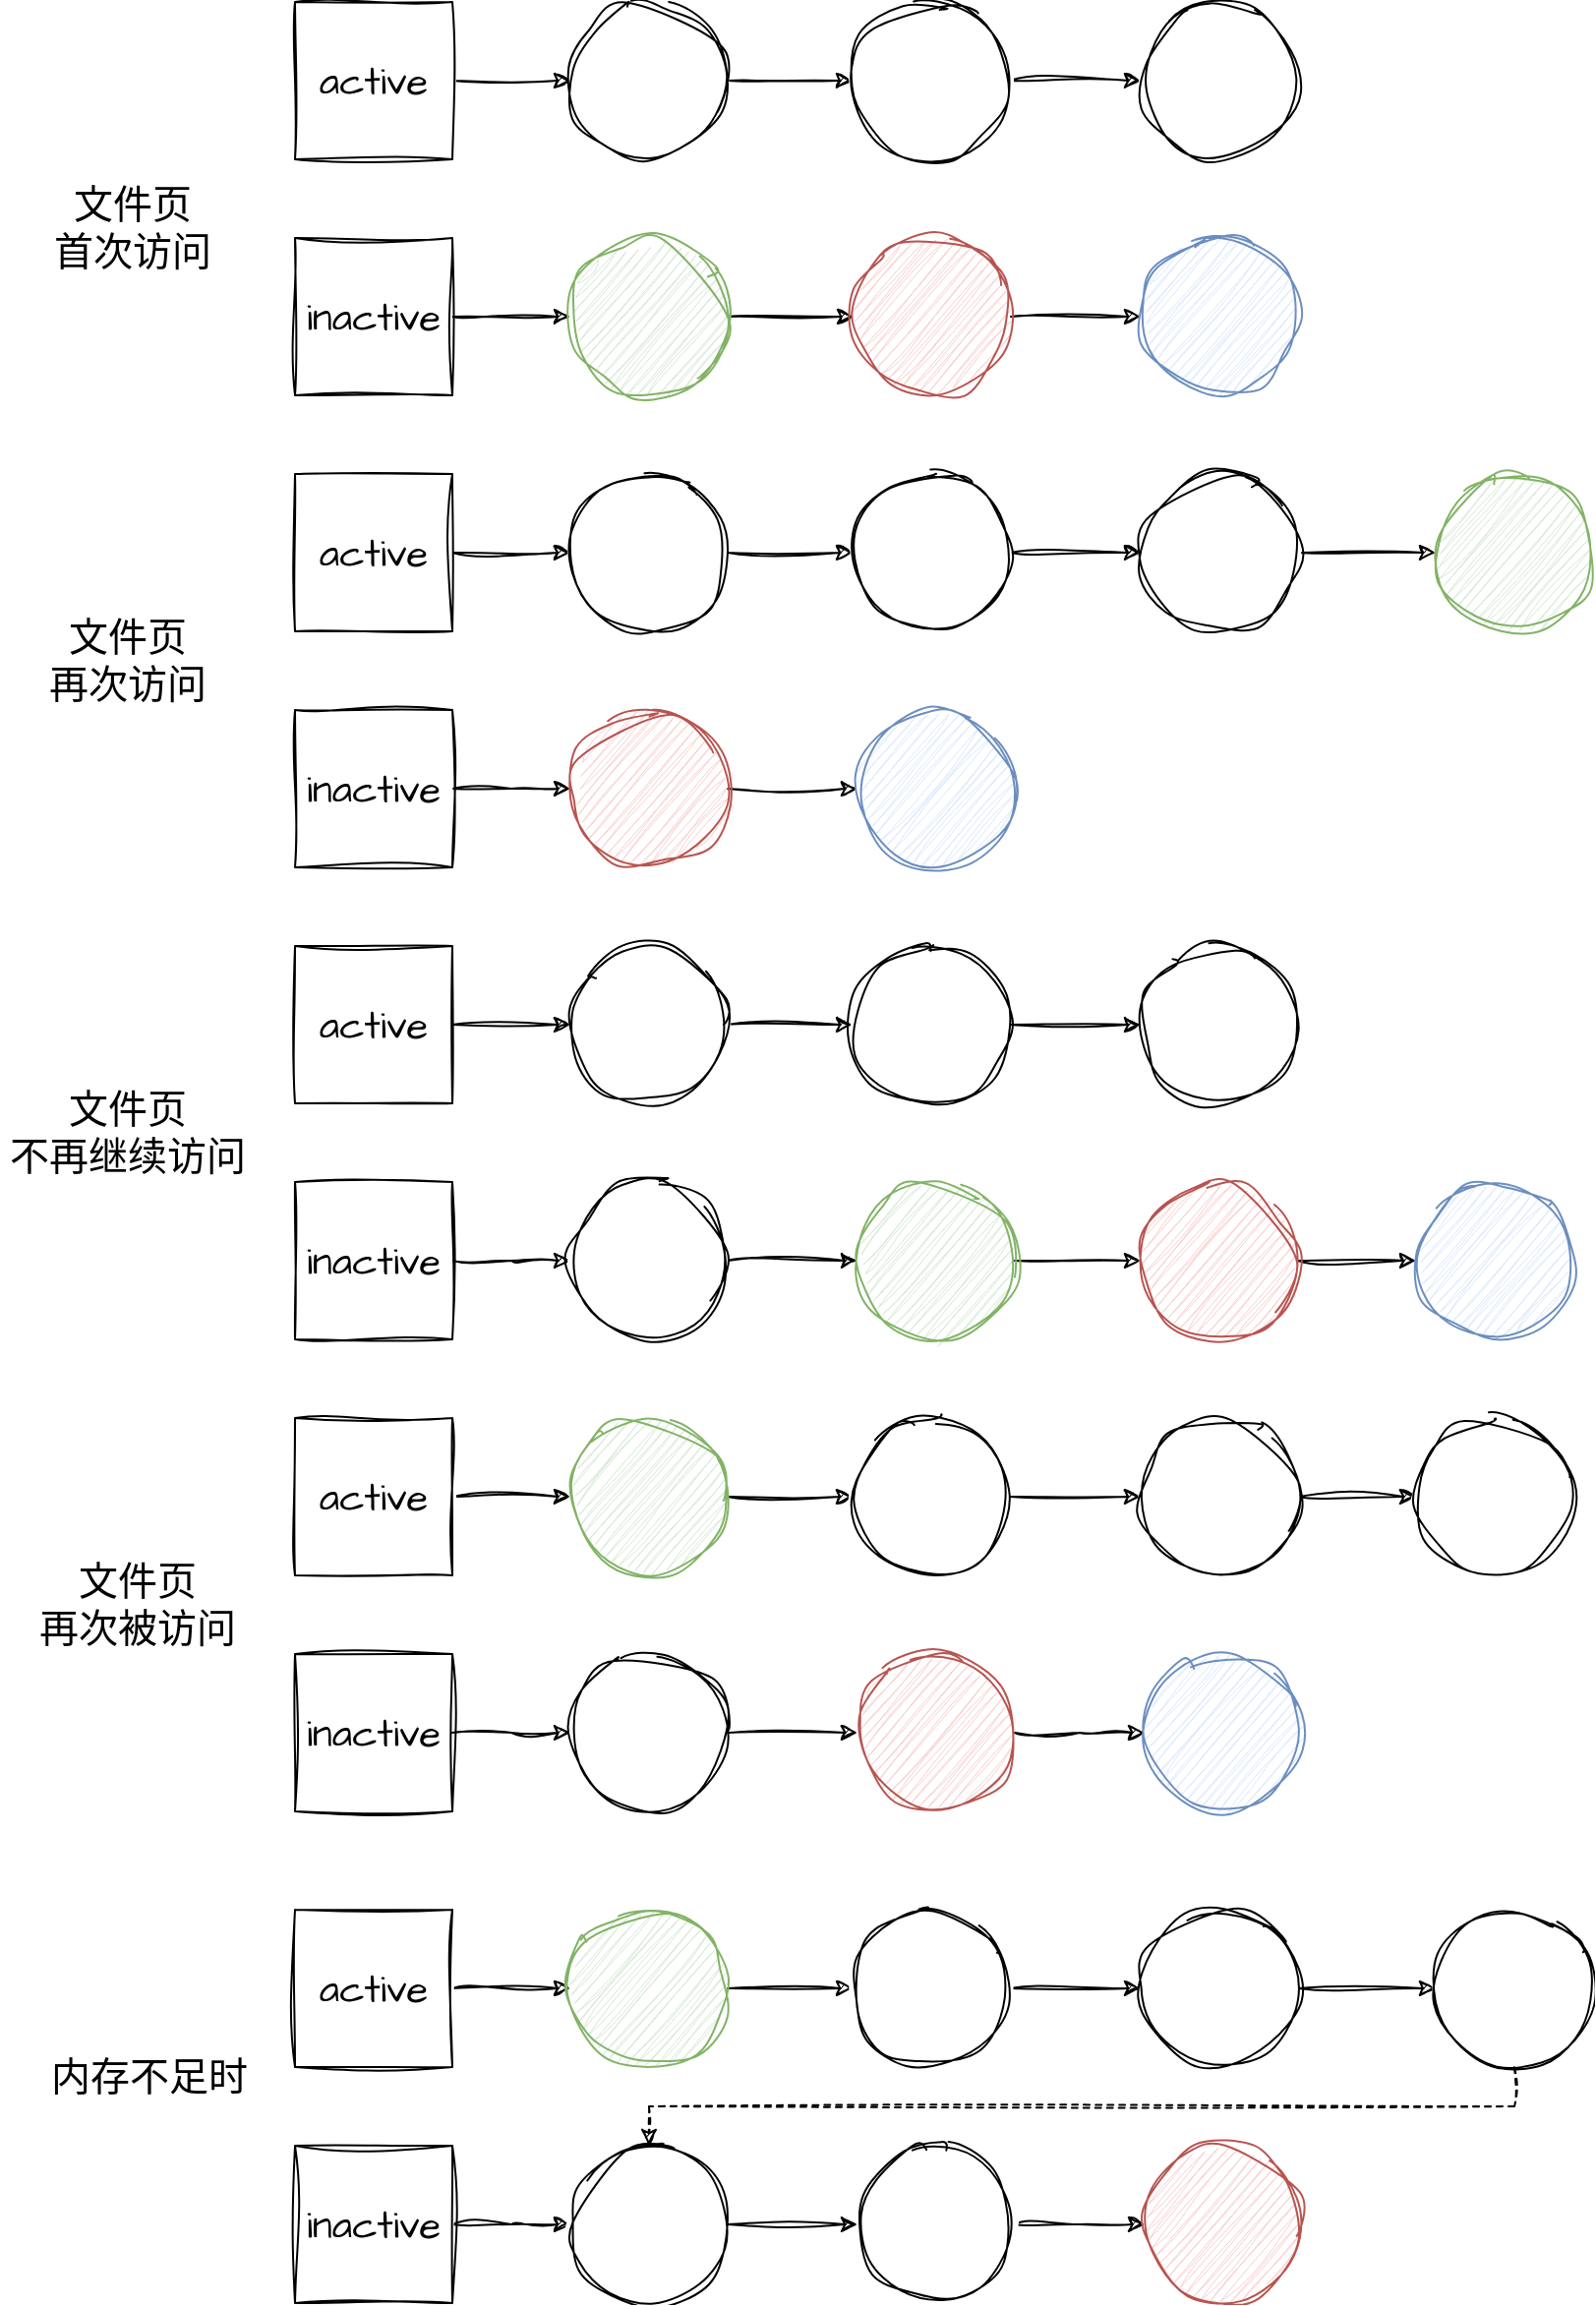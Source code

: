<mxfile version="22.0.8" type="github">
  <diagram name="第 1 页" id="8RVgT3TZ45q6rBO7Mq2J">
    <mxGraphModel dx="2546" dy="1118" grid="1" gridSize="10" guides="1" tooltips="1" connect="1" arrows="1" fold="1" page="1" pageScale="1" pageWidth="827" pageHeight="1169" math="0" shadow="0">
      <root>
        <mxCell id="0" />
        <mxCell id="1" parent="0" />
        <mxCell id="1ndlFhYxB9SQ_Pftb3Nc-10" style="edgeStyle=orthogonalEdgeStyle;rounded=0;sketch=1;hachureGap=4;jiggle=2;curveFitting=1;orthogonalLoop=1;jettySize=auto;html=1;exitX=1;exitY=0.5;exitDx=0;exitDy=0;entryX=0;entryY=0.5;entryDx=0;entryDy=0;fontFamily=Architects Daughter;fontSource=https%3A%2F%2Ffonts.googleapis.com%2Fcss%3Ffamily%3DArchitects%2BDaughter;fontSize=16;" edge="1" parent="1" source="1ndlFhYxB9SQ_Pftb3Nc-2" target="1ndlFhYxB9SQ_Pftb3Nc-4">
          <mxGeometry relative="1" as="geometry" />
        </mxCell>
        <mxCell id="1ndlFhYxB9SQ_Pftb3Nc-2" value="active" style="whiteSpace=wrap;html=1;aspect=fixed;sketch=1;hachureGap=4;jiggle=2;curveFitting=1;fontFamily=Architects Daughter;fontSource=https%3A%2F%2Ffonts.googleapis.com%2Fcss%3Ffamily%3DArchitects%2BDaughter;fontSize=20;" vertex="1" parent="1">
          <mxGeometry x="90" y="440" width="80" height="80" as="geometry" />
        </mxCell>
        <mxCell id="1ndlFhYxB9SQ_Pftb3Nc-13" style="edgeStyle=orthogonalEdgeStyle;rounded=0;sketch=1;hachureGap=4;jiggle=2;curveFitting=1;orthogonalLoop=1;jettySize=auto;html=1;exitX=1;exitY=0.5;exitDx=0;exitDy=0;entryX=0;entryY=0.5;entryDx=0;entryDy=0;fontFamily=Architects Daughter;fontSource=https%3A%2F%2Ffonts.googleapis.com%2Fcss%3Ffamily%3DArchitects%2BDaughter;fontSize=16;" edge="1" parent="1" source="1ndlFhYxB9SQ_Pftb3Nc-3" target="1ndlFhYxB9SQ_Pftb3Nc-7">
          <mxGeometry relative="1" as="geometry" />
        </mxCell>
        <mxCell id="1ndlFhYxB9SQ_Pftb3Nc-3" value="inactive" style="whiteSpace=wrap;html=1;aspect=fixed;sketch=1;hachureGap=4;jiggle=2;curveFitting=1;fontFamily=Architects Daughter;fontSource=https%3A%2F%2Ffonts.googleapis.com%2Fcss%3Ffamily%3DArchitects%2BDaughter;fontSize=20;" vertex="1" parent="1">
          <mxGeometry x="90" y="560" width="80" height="80" as="geometry" />
        </mxCell>
        <mxCell id="1ndlFhYxB9SQ_Pftb3Nc-11" style="edgeStyle=orthogonalEdgeStyle;rounded=0;sketch=1;hachureGap=4;jiggle=2;curveFitting=1;orthogonalLoop=1;jettySize=auto;html=1;exitX=1;exitY=0.5;exitDx=0;exitDy=0;entryX=0;entryY=0.5;entryDx=0;entryDy=0;fontFamily=Architects Daughter;fontSource=https%3A%2F%2Ffonts.googleapis.com%2Fcss%3Ffamily%3DArchitects%2BDaughter;fontSize=16;" edge="1" parent="1" source="1ndlFhYxB9SQ_Pftb3Nc-4" target="1ndlFhYxB9SQ_Pftb3Nc-5">
          <mxGeometry relative="1" as="geometry" />
        </mxCell>
        <mxCell id="1ndlFhYxB9SQ_Pftb3Nc-4" value="" style="ellipse;whiteSpace=wrap;html=1;aspect=fixed;sketch=1;hachureGap=4;jiggle=2;curveFitting=1;fontFamily=Architects Daughter;fontSource=https%3A%2F%2Ffonts.googleapis.com%2Fcss%3Ffamily%3DArchitects%2BDaughter;fontSize=20;" vertex="1" parent="1">
          <mxGeometry x="230" y="440" width="80" height="80" as="geometry" />
        </mxCell>
        <mxCell id="1ndlFhYxB9SQ_Pftb3Nc-12" style="edgeStyle=orthogonalEdgeStyle;rounded=0;sketch=1;hachureGap=4;jiggle=2;curveFitting=1;orthogonalLoop=1;jettySize=auto;html=1;exitX=1;exitY=0.5;exitDx=0;exitDy=0;entryX=0;entryY=0.5;entryDx=0;entryDy=0;fontFamily=Architects Daughter;fontSource=https%3A%2F%2Ffonts.googleapis.com%2Fcss%3Ffamily%3DArchitects%2BDaughter;fontSize=16;" edge="1" parent="1" source="1ndlFhYxB9SQ_Pftb3Nc-5" target="1ndlFhYxB9SQ_Pftb3Nc-6">
          <mxGeometry relative="1" as="geometry" />
        </mxCell>
        <mxCell id="1ndlFhYxB9SQ_Pftb3Nc-5" value="" style="ellipse;whiteSpace=wrap;html=1;aspect=fixed;sketch=1;hachureGap=4;jiggle=2;curveFitting=1;fontFamily=Architects Daughter;fontSource=https%3A%2F%2Ffonts.googleapis.com%2Fcss%3Ffamily%3DArchitects%2BDaughter;fontSize=20;" vertex="1" parent="1">
          <mxGeometry x="373.5" y="440" width="80" height="80" as="geometry" />
        </mxCell>
        <mxCell id="1ndlFhYxB9SQ_Pftb3Nc-6" value="" style="ellipse;whiteSpace=wrap;html=1;aspect=fixed;sketch=1;hachureGap=4;jiggle=2;curveFitting=1;fontFamily=Architects Daughter;fontSource=https%3A%2F%2Ffonts.googleapis.com%2Fcss%3Ffamily%3DArchitects%2BDaughter;fontSize=20;" vertex="1" parent="1">
          <mxGeometry x="520" y="440" width="80" height="80" as="geometry" />
        </mxCell>
        <mxCell id="1ndlFhYxB9SQ_Pftb3Nc-14" style="edgeStyle=orthogonalEdgeStyle;rounded=0;sketch=1;hachureGap=4;jiggle=2;curveFitting=1;orthogonalLoop=1;jettySize=auto;html=1;exitX=1;exitY=0.5;exitDx=0;exitDy=0;fontFamily=Architects Daughter;fontSource=https%3A%2F%2Ffonts.googleapis.com%2Fcss%3Ffamily%3DArchitects%2BDaughter;fontSize=16;" edge="1" parent="1" source="1ndlFhYxB9SQ_Pftb3Nc-7" target="1ndlFhYxB9SQ_Pftb3Nc-8">
          <mxGeometry relative="1" as="geometry" />
        </mxCell>
        <mxCell id="1ndlFhYxB9SQ_Pftb3Nc-7" value="" style="ellipse;whiteSpace=wrap;html=1;aspect=fixed;sketch=1;hachureGap=4;jiggle=2;curveFitting=1;fontFamily=Architects Daughter;fontSource=https%3A%2F%2Ffonts.googleapis.com%2Fcss%3Ffamily%3DArchitects%2BDaughter;fontSize=20;fillColor=#d5e8d4;strokeColor=#82b366;" vertex="1" parent="1">
          <mxGeometry x="230" y="560" width="80" height="80" as="geometry" />
        </mxCell>
        <mxCell id="1ndlFhYxB9SQ_Pftb3Nc-15" style="edgeStyle=orthogonalEdgeStyle;rounded=0;sketch=1;hachureGap=4;jiggle=2;curveFitting=1;orthogonalLoop=1;jettySize=auto;html=1;exitX=1;exitY=0.5;exitDx=0;exitDy=0;fontFamily=Architects Daughter;fontSource=https%3A%2F%2Ffonts.googleapis.com%2Fcss%3Ffamily%3DArchitects%2BDaughter;fontSize=16;" edge="1" parent="1" source="1ndlFhYxB9SQ_Pftb3Nc-8" target="1ndlFhYxB9SQ_Pftb3Nc-9">
          <mxGeometry relative="1" as="geometry" />
        </mxCell>
        <mxCell id="1ndlFhYxB9SQ_Pftb3Nc-8" value="" style="ellipse;whiteSpace=wrap;html=1;aspect=fixed;sketch=1;hachureGap=4;jiggle=2;curveFitting=1;fontFamily=Architects Daughter;fontSource=https%3A%2F%2Ffonts.googleapis.com%2Fcss%3Ffamily%3DArchitects%2BDaughter;fontSize=20;fillColor=#f8cecc;strokeColor=#b85450;" vertex="1" parent="1">
          <mxGeometry x="374" y="560" width="80" height="80" as="geometry" />
        </mxCell>
        <mxCell id="1ndlFhYxB9SQ_Pftb3Nc-9" value="" style="ellipse;whiteSpace=wrap;html=1;aspect=fixed;sketch=1;hachureGap=4;jiggle=2;curveFitting=1;fontFamily=Architects Daughter;fontSource=https%3A%2F%2Ffonts.googleapis.com%2Fcss%3Ffamily%3DArchitects%2BDaughter;fontSize=20;fillColor=#dae8fc;strokeColor=#6c8ebf;" vertex="1" parent="1">
          <mxGeometry x="520" y="560" width="80" height="80" as="geometry" />
        </mxCell>
        <mxCell id="1ndlFhYxB9SQ_Pftb3Nc-22" value="文件页&lt;br&gt;首次访问" style="text;html=1;strokeColor=none;fillColor=none;align=center;verticalAlign=middle;whiteSpace=wrap;rounded=0;fontSize=20;fontFamily=Architects Daughter;" vertex="1" parent="1">
          <mxGeometry x="-60" y="510" width="135" height="90" as="geometry" />
        </mxCell>
        <mxCell id="1ndlFhYxB9SQ_Pftb3Nc-23" style="edgeStyle=orthogonalEdgeStyle;rounded=0;sketch=1;hachureGap=4;jiggle=2;curveFitting=1;orthogonalLoop=1;jettySize=auto;html=1;exitX=1;exitY=0.5;exitDx=0;exitDy=0;entryX=0;entryY=0.5;entryDx=0;entryDy=0;fontFamily=Architects Daughter;fontSource=https%3A%2F%2Ffonts.googleapis.com%2Fcss%3Ffamily%3DArchitects%2BDaughter;fontSize=16;" edge="1" parent="1" source="1ndlFhYxB9SQ_Pftb3Nc-24" target="1ndlFhYxB9SQ_Pftb3Nc-28">
          <mxGeometry relative="1" as="geometry" />
        </mxCell>
        <mxCell id="1ndlFhYxB9SQ_Pftb3Nc-24" value="active" style="whiteSpace=wrap;html=1;aspect=fixed;sketch=1;hachureGap=4;jiggle=2;curveFitting=1;fontFamily=Architects Daughter;fontSource=https%3A%2F%2Ffonts.googleapis.com%2Fcss%3Ffamily%3DArchitects%2BDaughter;fontSize=20;" vertex="1" parent="1">
          <mxGeometry x="90" y="680" width="80" height="80" as="geometry" />
        </mxCell>
        <mxCell id="1ndlFhYxB9SQ_Pftb3Nc-25" style="edgeStyle=orthogonalEdgeStyle;rounded=0;sketch=1;hachureGap=4;jiggle=2;curveFitting=1;orthogonalLoop=1;jettySize=auto;html=1;exitX=1;exitY=0.5;exitDx=0;exitDy=0;entryX=0;entryY=0.5;entryDx=0;entryDy=0;fontFamily=Architects Daughter;fontSource=https%3A%2F%2Ffonts.googleapis.com%2Fcss%3Ffamily%3DArchitects%2BDaughter;fontSize=16;" edge="1" parent="1" source="1ndlFhYxB9SQ_Pftb3Nc-26">
          <mxGeometry relative="1" as="geometry">
            <mxPoint x="230" y="840" as="targetPoint" />
          </mxGeometry>
        </mxCell>
        <mxCell id="1ndlFhYxB9SQ_Pftb3Nc-26" value="inactive" style="whiteSpace=wrap;html=1;aspect=fixed;sketch=1;hachureGap=4;jiggle=2;curveFitting=1;fontFamily=Architects Daughter;fontSource=https%3A%2F%2Ffonts.googleapis.com%2Fcss%3Ffamily%3DArchitects%2BDaughter;fontSize=20;" vertex="1" parent="1">
          <mxGeometry x="90" y="800" width="80" height="80" as="geometry" />
        </mxCell>
        <mxCell id="1ndlFhYxB9SQ_Pftb3Nc-27" style="edgeStyle=orthogonalEdgeStyle;rounded=0;sketch=1;hachureGap=4;jiggle=2;curveFitting=1;orthogonalLoop=1;jettySize=auto;html=1;exitX=1;exitY=0.5;exitDx=0;exitDy=0;entryX=0;entryY=0.5;entryDx=0;entryDy=0;fontFamily=Architects Daughter;fontSource=https%3A%2F%2Ffonts.googleapis.com%2Fcss%3Ffamily%3DArchitects%2BDaughter;fontSize=16;" edge="1" parent="1" source="1ndlFhYxB9SQ_Pftb3Nc-28" target="1ndlFhYxB9SQ_Pftb3Nc-30">
          <mxGeometry relative="1" as="geometry" />
        </mxCell>
        <mxCell id="1ndlFhYxB9SQ_Pftb3Nc-28" value="" style="ellipse;whiteSpace=wrap;html=1;aspect=fixed;sketch=1;hachureGap=4;jiggle=2;curveFitting=1;fontFamily=Architects Daughter;fontSource=https%3A%2F%2Ffonts.googleapis.com%2Fcss%3Ffamily%3DArchitects%2BDaughter;fontSize=20;" vertex="1" parent="1">
          <mxGeometry x="230" y="680" width="80" height="80" as="geometry" />
        </mxCell>
        <mxCell id="1ndlFhYxB9SQ_Pftb3Nc-29" style="edgeStyle=orthogonalEdgeStyle;rounded=0;sketch=1;hachureGap=4;jiggle=2;curveFitting=1;orthogonalLoop=1;jettySize=auto;html=1;exitX=1;exitY=0.5;exitDx=0;exitDy=0;entryX=0;entryY=0.5;entryDx=0;entryDy=0;fontFamily=Architects Daughter;fontSource=https%3A%2F%2Ffonts.googleapis.com%2Fcss%3Ffamily%3DArchitects%2BDaughter;fontSize=16;" edge="1" parent="1" source="1ndlFhYxB9SQ_Pftb3Nc-30" target="1ndlFhYxB9SQ_Pftb3Nc-31">
          <mxGeometry relative="1" as="geometry" />
        </mxCell>
        <mxCell id="1ndlFhYxB9SQ_Pftb3Nc-30" value="" style="ellipse;whiteSpace=wrap;html=1;aspect=fixed;sketch=1;hachureGap=4;jiggle=2;curveFitting=1;fontFamily=Architects Daughter;fontSource=https%3A%2F%2Ffonts.googleapis.com%2Fcss%3Ffamily%3DArchitects%2BDaughter;fontSize=20;" vertex="1" parent="1">
          <mxGeometry x="373.5" y="680" width="80" height="80" as="geometry" />
        </mxCell>
        <mxCell id="1ndlFhYxB9SQ_Pftb3Nc-40" style="edgeStyle=orthogonalEdgeStyle;rounded=0;sketch=1;hachureGap=4;jiggle=2;curveFitting=1;orthogonalLoop=1;jettySize=auto;html=1;exitX=1;exitY=0.5;exitDx=0;exitDy=0;entryX=0;entryY=0.5;entryDx=0;entryDy=0;fontFamily=Architects Daughter;fontSource=https%3A%2F%2Ffonts.googleapis.com%2Fcss%3Ffamily%3DArchitects%2BDaughter;fontSize=16;" edge="1" parent="1" source="1ndlFhYxB9SQ_Pftb3Nc-31" target="1ndlFhYxB9SQ_Pftb3Nc-39">
          <mxGeometry relative="1" as="geometry" />
        </mxCell>
        <mxCell id="1ndlFhYxB9SQ_Pftb3Nc-31" value="" style="ellipse;whiteSpace=wrap;html=1;aspect=fixed;sketch=1;hachureGap=4;jiggle=2;curveFitting=1;fontFamily=Architects Daughter;fontSource=https%3A%2F%2Ffonts.googleapis.com%2Fcss%3Ffamily%3DArchitects%2BDaughter;fontSize=20;" vertex="1" parent="1">
          <mxGeometry x="520" y="680" width="80" height="80" as="geometry" />
        </mxCell>
        <mxCell id="1ndlFhYxB9SQ_Pftb3Nc-34" style="edgeStyle=orthogonalEdgeStyle;rounded=0;sketch=1;hachureGap=4;jiggle=2;curveFitting=1;orthogonalLoop=1;jettySize=auto;html=1;exitX=1;exitY=0.5;exitDx=0;exitDy=0;fontFamily=Architects Daughter;fontSource=https%3A%2F%2Ffonts.googleapis.com%2Fcss%3Ffamily%3DArchitects%2BDaughter;fontSize=16;" edge="1" parent="1" source="1ndlFhYxB9SQ_Pftb3Nc-35" target="1ndlFhYxB9SQ_Pftb3Nc-36">
          <mxGeometry relative="1" as="geometry" />
        </mxCell>
        <mxCell id="1ndlFhYxB9SQ_Pftb3Nc-35" value="" style="ellipse;whiteSpace=wrap;html=1;aspect=fixed;sketch=1;hachureGap=4;jiggle=2;curveFitting=1;fontFamily=Architects Daughter;fontSource=https%3A%2F%2Ffonts.googleapis.com%2Fcss%3Ffamily%3DArchitects%2BDaughter;fontSize=20;fillColor=#f8cecc;strokeColor=#b85450;" vertex="1" parent="1">
          <mxGeometry x="230" y="800" width="80" height="80" as="geometry" />
        </mxCell>
        <mxCell id="1ndlFhYxB9SQ_Pftb3Nc-36" value="" style="ellipse;whiteSpace=wrap;html=1;aspect=fixed;sketch=1;hachureGap=4;jiggle=2;curveFitting=1;fontFamily=Architects Daughter;fontSource=https%3A%2F%2Ffonts.googleapis.com%2Fcss%3Ffamily%3DArchitects%2BDaughter;fontSize=20;fillColor=#dae8fc;strokeColor=#6c8ebf;" vertex="1" parent="1">
          <mxGeometry x="376" y="800" width="80" height="80" as="geometry" />
        </mxCell>
        <mxCell id="1ndlFhYxB9SQ_Pftb3Nc-38" value="文件页&lt;br&gt;再次访问" style="text;html=1;strokeColor=none;fillColor=none;align=center;verticalAlign=middle;whiteSpace=wrap;rounded=0;fontSize=20;fontFamily=Architects Daughter;" vertex="1" parent="1">
          <mxGeometry x="-60" y="730" width="130" height="90" as="geometry" />
        </mxCell>
        <mxCell id="1ndlFhYxB9SQ_Pftb3Nc-39" value="" style="ellipse;whiteSpace=wrap;html=1;aspect=fixed;sketch=1;hachureGap=4;jiggle=2;curveFitting=1;fontFamily=Architects Daughter;fontSource=https%3A%2F%2Ffonts.googleapis.com%2Fcss%3Ffamily%3DArchitects%2BDaughter;fontSize=20;fillColor=#d5e8d4;strokeColor=#82b366;" vertex="1" parent="1">
          <mxGeometry x="670" y="680" width="80" height="80" as="geometry" />
        </mxCell>
        <mxCell id="1ndlFhYxB9SQ_Pftb3Nc-41" style="edgeStyle=orthogonalEdgeStyle;rounded=0;sketch=1;hachureGap=4;jiggle=2;curveFitting=1;orthogonalLoop=1;jettySize=auto;html=1;exitX=1;exitY=0.5;exitDx=0;exitDy=0;entryX=0;entryY=0.5;entryDx=0;entryDy=0;fontFamily=Architects Daughter;fontSource=https%3A%2F%2Ffonts.googleapis.com%2Fcss%3Ffamily%3DArchitects%2BDaughter;fontSize=16;" edge="1" parent="1" source="1ndlFhYxB9SQ_Pftb3Nc-42" target="1ndlFhYxB9SQ_Pftb3Nc-46">
          <mxGeometry relative="1" as="geometry" />
        </mxCell>
        <mxCell id="1ndlFhYxB9SQ_Pftb3Nc-42" value="active" style="whiteSpace=wrap;html=1;aspect=fixed;sketch=1;hachureGap=4;jiggle=2;curveFitting=1;fontFamily=Architects Daughter;fontSource=https%3A%2F%2Ffonts.googleapis.com%2Fcss%3Ffamily%3DArchitects%2BDaughter;fontSize=20;" vertex="1" parent="1">
          <mxGeometry x="90" y="920" width="80" height="80" as="geometry" />
        </mxCell>
        <mxCell id="1ndlFhYxB9SQ_Pftb3Nc-43" style="edgeStyle=orthogonalEdgeStyle;rounded=0;sketch=1;hachureGap=4;jiggle=2;curveFitting=1;orthogonalLoop=1;jettySize=auto;html=1;exitX=1;exitY=0.5;exitDx=0;exitDy=0;entryX=0;entryY=0.5;entryDx=0;entryDy=0;fontFamily=Architects Daughter;fontSource=https%3A%2F%2Ffonts.googleapis.com%2Fcss%3Ffamily%3DArchitects%2BDaughter;fontSize=16;" edge="1" parent="1" source="1ndlFhYxB9SQ_Pftb3Nc-44">
          <mxGeometry relative="1" as="geometry">
            <mxPoint x="230" y="1080" as="targetPoint" />
          </mxGeometry>
        </mxCell>
        <mxCell id="1ndlFhYxB9SQ_Pftb3Nc-44" value="inactive" style="whiteSpace=wrap;html=1;aspect=fixed;sketch=1;hachureGap=4;jiggle=2;curveFitting=1;fontFamily=Architects Daughter;fontSource=https%3A%2F%2Ffonts.googleapis.com%2Fcss%3Ffamily%3DArchitects%2BDaughter;fontSize=20;" vertex="1" parent="1">
          <mxGeometry x="90" y="1040" width="80" height="80" as="geometry" />
        </mxCell>
        <mxCell id="1ndlFhYxB9SQ_Pftb3Nc-45" style="edgeStyle=orthogonalEdgeStyle;rounded=0;sketch=1;hachureGap=4;jiggle=2;curveFitting=1;orthogonalLoop=1;jettySize=auto;html=1;exitX=1;exitY=0.5;exitDx=0;exitDy=0;entryX=0;entryY=0.5;entryDx=0;entryDy=0;fontFamily=Architects Daughter;fontSource=https%3A%2F%2Ffonts.googleapis.com%2Fcss%3Ffamily%3DArchitects%2BDaughter;fontSize=16;" edge="1" parent="1" source="1ndlFhYxB9SQ_Pftb3Nc-46" target="1ndlFhYxB9SQ_Pftb3Nc-48">
          <mxGeometry relative="1" as="geometry" />
        </mxCell>
        <mxCell id="1ndlFhYxB9SQ_Pftb3Nc-46" value="" style="ellipse;whiteSpace=wrap;html=1;aspect=fixed;sketch=1;hachureGap=4;jiggle=2;curveFitting=1;fontFamily=Architects Daughter;fontSource=https%3A%2F%2Ffonts.googleapis.com%2Fcss%3Ffamily%3DArchitects%2BDaughter;fontSize=20;" vertex="1" parent="1">
          <mxGeometry x="230" y="920" width="80" height="80" as="geometry" />
        </mxCell>
        <mxCell id="1ndlFhYxB9SQ_Pftb3Nc-47" style="edgeStyle=orthogonalEdgeStyle;rounded=0;sketch=1;hachureGap=4;jiggle=2;curveFitting=1;orthogonalLoop=1;jettySize=auto;html=1;exitX=1;exitY=0.5;exitDx=0;exitDy=0;entryX=0;entryY=0.5;entryDx=0;entryDy=0;fontFamily=Architects Daughter;fontSource=https%3A%2F%2Ffonts.googleapis.com%2Fcss%3Ffamily%3DArchitects%2BDaughter;fontSize=16;" edge="1" parent="1" source="1ndlFhYxB9SQ_Pftb3Nc-48" target="1ndlFhYxB9SQ_Pftb3Nc-50">
          <mxGeometry relative="1" as="geometry" />
        </mxCell>
        <mxCell id="1ndlFhYxB9SQ_Pftb3Nc-48" value="" style="ellipse;whiteSpace=wrap;html=1;aspect=fixed;sketch=1;hachureGap=4;jiggle=2;curveFitting=1;fontFamily=Architects Daughter;fontSource=https%3A%2F%2Ffonts.googleapis.com%2Fcss%3Ffamily%3DArchitects%2BDaughter;fontSize=20;" vertex="1" parent="1">
          <mxGeometry x="373.5" y="920" width="80" height="80" as="geometry" />
        </mxCell>
        <mxCell id="1ndlFhYxB9SQ_Pftb3Nc-50" value="" style="ellipse;whiteSpace=wrap;html=1;aspect=fixed;sketch=1;hachureGap=4;jiggle=2;curveFitting=1;fontFamily=Architects Daughter;fontSource=https%3A%2F%2Ffonts.googleapis.com%2Fcss%3Ffamily%3DArchitects%2BDaughter;fontSize=20;" vertex="1" parent="1">
          <mxGeometry x="520" y="920" width="80" height="80" as="geometry" />
        </mxCell>
        <mxCell id="1ndlFhYxB9SQ_Pftb3Nc-51" style="edgeStyle=orthogonalEdgeStyle;rounded=0;sketch=1;hachureGap=4;jiggle=2;curveFitting=1;orthogonalLoop=1;jettySize=auto;html=1;exitX=1;exitY=0.5;exitDx=0;exitDy=0;fontFamily=Architects Daughter;fontSource=https%3A%2F%2Ffonts.googleapis.com%2Fcss%3Ffamily%3DArchitects%2BDaughter;fontSize=16;" edge="1" parent="1" source="1ndlFhYxB9SQ_Pftb3Nc-52" target="1ndlFhYxB9SQ_Pftb3Nc-53">
          <mxGeometry relative="1" as="geometry" />
        </mxCell>
        <mxCell id="1ndlFhYxB9SQ_Pftb3Nc-52" value="" style="ellipse;whiteSpace=wrap;html=1;aspect=fixed;sketch=1;hachureGap=4;jiggle=2;curveFitting=1;fontFamily=Architects Daughter;fontSource=https%3A%2F%2Ffonts.googleapis.com%2Fcss%3Ffamily%3DArchitects%2BDaughter;fontSize=20;" vertex="1" parent="1">
          <mxGeometry x="230" y="1040" width="80" height="80" as="geometry" />
        </mxCell>
        <mxCell id="1ndlFhYxB9SQ_Pftb3Nc-57" style="edgeStyle=orthogonalEdgeStyle;rounded=0;sketch=1;hachureGap=4;jiggle=2;curveFitting=1;orthogonalLoop=1;jettySize=auto;html=1;exitX=1;exitY=0.5;exitDx=0;exitDy=0;entryX=0;entryY=0.5;entryDx=0;entryDy=0;fontFamily=Architects Daughter;fontSource=https%3A%2F%2Ffonts.googleapis.com%2Fcss%3Ffamily%3DArchitects%2BDaughter;fontSize=16;" edge="1" parent="1" source="1ndlFhYxB9SQ_Pftb3Nc-53" target="1ndlFhYxB9SQ_Pftb3Nc-56">
          <mxGeometry relative="1" as="geometry" />
        </mxCell>
        <mxCell id="1ndlFhYxB9SQ_Pftb3Nc-53" value="" style="ellipse;whiteSpace=wrap;html=1;aspect=fixed;sketch=1;hachureGap=4;jiggle=2;curveFitting=1;fontFamily=Architects Daughter;fontSource=https%3A%2F%2Ffonts.googleapis.com%2Fcss%3Ffamily%3DArchitects%2BDaughter;fontSize=20;fillColor=#d5e8d4;strokeColor=#82b366;" vertex="1" parent="1">
          <mxGeometry x="376" y="1040" width="80" height="80" as="geometry" />
        </mxCell>
        <mxCell id="1ndlFhYxB9SQ_Pftb3Nc-54" value="文件页&lt;br&gt;不再继续访问" style="text;html=1;strokeColor=none;fillColor=none;align=center;verticalAlign=middle;whiteSpace=wrap;rounded=0;fontSize=20;fontFamily=Architects Daughter;" vertex="1" parent="1">
          <mxGeometry x="-60" y="970" width="130" height="90" as="geometry" />
        </mxCell>
        <mxCell id="1ndlFhYxB9SQ_Pftb3Nc-76" style="edgeStyle=orthogonalEdgeStyle;rounded=0;sketch=1;hachureGap=4;jiggle=2;curveFitting=1;orthogonalLoop=1;jettySize=auto;html=1;exitX=1;exitY=0.5;exitDx=0;exitDy=0;entryX=0;entryY=0.5;entryDx=0;entryDy=0;fontFamily=Architects Daughter;fontSource=https%3A%2F%2Ffonts.googleapis.com%2Fcss%3Ffamily%3DArchitects%2BDaughter;fontSize=16;" edge="1" parent="1" source="1ndlFhYxB9SQ_Pftb3Nc-56" target="1ndlFhYxB9SQ_Pftb3Nc-75">
          <mxGeometry relative="1" as="geometry" />
        </mxCell>
        <mxCell id="1ndlFhYxB9SQ_Pftb3Nc-56" value="" style="ellipse;whiteSpace=wrap;html=1;aspect=fixed;sketch=1;hachureGap=4;jiggle=2;curveFitting=1;fontFamily=Architects Daughter;fontSource=https%3A%2F%2Ffonts.googleapis.com%2Fcss%3Ffamily%3DArchitects%2BDaughter;fontSize=20;fillColor=#f8cecc;strokeColor=#b85450;" vertex="1" parent="1">
          <mxGeometry x="520" y="1040" width="80" height="80" as="geometry" />
        </mxCell>
        <mxCell id="1ndlFhYxB9SQ_Pftb3Nc-58" style="edgeStyle=orthogonalEdgeStyle;rounded=0;sketch=1;hachureGap=4;jiggle=2;curveFitting=1;orthogonalLoop=1;jettySize=auto;html=1;exitX=1;exitY=0.5;exitDx=0;exitDy=0;entryX=0;entryY=0.5;entryDx=0;entryDy=0;fontFamily=Architects Daughter;fontSource=https%3A%2F%2Ffonts.googleapis.com%2Fcss%3Ffamily%3DArchitects%2BDaughter;fontSize=16;" edge="1" parent="1" source="1ndlFhYxB9SQ_Pftb3Nc-59" target="1ndlFhYxB9SQ_Pftb3Nc-63">
          <mxGeometry relative="1" as="geometry" />
        </mxCell>
        <mxCell id="1ndlFhYxB9SQ_Pftb3Nc-59" value="active" style="whiteSpace=wrap;html=1;aspect=fixed;sketch=1;hachureGap=4;jiggle=2;curveFitting=1;fontFamily=Architects Daughter;fontSource=https%3A%2F%2Ffonts.googleapis.com%2Fcss%3Ffamily%3DArchitects%2BDaughter;fontSize=20;" vertex="1" parent="1">
          <mxGeometry x="90" y="1160" width="80" height="80" as="geometry" />
        </mxCell>
        <mxCell id="1ndlFhYxB9SQ_Pftb3Nc-60" style="edgeStyle=orthogonalEdgeStyle;rounded=0;sketch=1;hachureGap=4;jiggle=2;curveFitting=1;orthogonalLoop=1;jettySize=auto;html=1;exitX=1;exitY=0.5;exitDx=0;exitDy=0;entryX=0;entryY=0.5;entryDx=0;entryDy=0;fontFamily=Architects Daughter;fontSource=https%3A%2F%2Ffonts.googleapis.com%2Fcss%3Ffamily%3DArchitects%2BDaughter;fontSize=16;" edge="1" parent="1" source="1ndlFhYxB9SQ_Pftb3Nc-61">
          <mxGeometry relative="1" as="geometry">
            <mxPoint x="230" y="1320" as="targetPoint" />
          </mxGeometry>
        </mxCell>
        <mxCell id="1ndlFhYxB9SQ_Pftb3Nc-61" value="inactive" style="whiteSpace=wrap;html=1;aspect=fixed;sketch=1;hachureGap=4;jiggle=2;curveFitting=1;fontFamily=Architects Daughter;fontSource=https%3A%2F%2Ffonts.googleapis.com%2Fcss%3Ffamily%3DArchitects%2BDaughter;fontSize=20;" vertex="1" parent="1">
          <mxGeometry x="90" y="1280" width="80" height="80" as="geometry" />
        </mxCell>
        <mxCell id="1ndlFhYxB9SQ_Pftb3Nc-62" style="edgeStyle=orthogonalEdgeStyle;rounded=0;sketch=1;hachureGap=4;jiggle=2;curveFitting=1;orthogonalLoop=1;jettySize=auto;html=1;exitX=1;exitY=0.5;exitDx=0;exitDy=0;entryX=0;entryY=0.5;entryDx=0;entryDy=0;fontFamily=Architects Daughter;fontSource=https%3A%2F%2Ffonts.googleapis.com%2Fcss%3Ffamily%3DArchitects%2BDaughter;fontSize=16;" edge="1" parent="1" source="1ndlFhYxB9SQ_Pftb3Nc-63" target="1ndlFhYxB9SQ_Pftb3Nc-65">
          <mxGeometry relative="1" as="geometry" />
        </mxCell>
        <mxCell id="1ndlFhYxB9SQ_Pftb3Nc-63" value="" style="ellipse;whiteSpace=wrap;html=1;aspect=fixed;sketch=1;hachureGap=4;jiggle=2;curveFitting=1;fontFamily=Architects Daughter;fontSource=https%3A%2F%2Ffonts.googleapis.com%2Fcss%3Ffamily%3DArchitects%2BDaughter;fontSize=20;fillColor=#d5e8d4;strokeColor=#82b366;" vertex="1" parent="1">
          <mxGeometry x="230" y="1160" width="80" height="80" as="geometry" />
        </mxCell>
        <mxCell id="1ndlFhYxB9SQ_Pftb3Nc-64" style="edgeStyle=orthogonalEdgeStyle;rounded=0;sketch=1;hachureGap=4;jiggle=2;curveFitting=1;orthogonalLoop=1;jettySize=auto;html=1;exitX=1;exitY=0.5;exitDx=0;exitDy=0;entryX=0;entryY=0.5;entryDx=0;entryDy=0;fontFamily=Architects Daughter;fontSource=https%3A%2F%2Ffonts.googleapis.com%2Fcss%3Ffamily%3DArchitects%2BDaughter;fontSize=16;" edge="1" parent="1" source="1ndlFhYxB9SQ_Pftb3Nc-65" target="1ndlFhYxB9SQ_Pftb3Nc-66">
          <mxGeometry relative="1" as="geometry" />
        </mxCell>
        <mxCell id="1ndlFhYxB9SQ_Pftb3Nc-65" value="" style="ellipse;whiteSpace=wrap;html=1;aspect=fixed;sketch=1;hachureGap=4;jiggle=2;curveFitting=1;fontFamily=Architects Daughter;fontSource=https%3A%2F%2Ffonts.googleapis.com%2Fcss%3Ffamily%3DArchitects%2BDaughter;fontSize=20;" vertex="1" parent="1">
          <mxGeometry x="373.5" y="1160" width="80" height="80" as="geometry" />
        </mxCell>
        <mxCell id="1ndlFhYxB9SQ_Pftb3Nc-74" style="edgeStyle=orthogonalEdgeStyle;rounded=0;sketch=1;hachureGap=4;jiggle=2;curveFitting=1;orthogonalLoop=1;jettySize=auto;html=1;exitX=1;exitY=0.5;exitDx=0;exitDy=0;entryX=0;entryY=0.5;entryDx=0;entryDy=0;fontFamily=Architects Daughter;fontSource=https%3A%2F%2Ffonts.googleapis.com%2Fcss%3Ffamily%3DArchitects%2BDaughter;fontSize=16;" edge="1" parent="1" source="1ndlFhYxB9SQ_Pftb3Nc-66" target="1ndlFhYxB9SQ_Pftb3Nc-73">
          <mxGeometry relative="1" as="geometry" />
        </mxCell>
        <mxCell id="1ndlFhYxB9SQ_Pftb3Nc-66" value="" style="ellipse;whiteSpace=wrap;html=1;aspect=fixed;sketch=1;hachureGap=4;jiggle=2;curveFitting=1;fontFamily=Architects Daughter;fontSource=https%3A%2F%2Ffonts.googleapis.com%2Fcss%3Ffamily%3DArchitects%2BDaughter;fontSize=20;" vertex="1" parent="1">
          <mxGeometry x="520" y="1160" width="80" height="80" as="geometry" />
        </mxCell>
        <mxCell id="1ndlFhYxB9SQ_Pftb3Nc-67" style="edgeStyle=orthogonalEdgeStyle;rounded=0;sketch=1;hachureGap=4;jiggle=2;curveFitting=1;orthogonalLoop=1;jettySize=auto;html=1;exitX=1;exitY=0.5;exitDx=0;exitDy=0;fontFamily=Architects Daughter;fontSource=https%3A%2F%2Ffonts.googleapis.com%2Fcss%3Ffamily%3DArchitects%2BDaughter;fontSize=16;" edge="1" parent="1" source="1ndlFhYxB9SQ_Pftb3Nc-68">
          <mxGeometry relative="1" as="geometry">
            <mxPoint x="522" y="1320" as="targetPoint" />
          </mxGeometry>
        </mxCell>
        <mxCell id="1ndlFhYxB9SQ_Pftb3Nc-68" value="" style="ellipse;whiteSpace=wrap;html=1;aspect=fixed;sketch=1;hachureGap=4;jiggle=2;curveFitting=1;fontFamily=Architects Daughter;fontSource=https%3A%2F%2Ffonts.googleapis.com%2Fcss%3Ffamily%3DArchitects%2BDaughter;fontSize=20;fillColor=#f8cecc;strokeColor=#b85450;" vertex="1" parent="1">
          <mxGeometry x="376" y="1280" width="80" height="80" as="geometry" />
        </mxCell>
        <mxCell id="1ndlFhYxB9SQ_Pftb3Nc-71" value="文件页&lt;br&gt;再次被访问" style="text;html=1;strokeColor=none;fillColor=none;align=center;verticalAlign=middle;whiteSpace=wrap;rounded=0;fontSize=20;fontFamily=Architects Daughter;" vertex="1" parent="1">
          <mxGeometry x="-50" y="1210" width="120" height="90" as="geometry" />
        </mxCell>
        <mxCell id="1ndlFhYxB9SQ_Pftb3Nc-72" value="" style="ellipse;whiteSpace=wrap;html=1;aspect=fixed;sketch=1;hachureGap=4;jiggle=2;curveFitting=1;fontFamily=Architects Daughter;fontSource=https%3A%2F%2Ffonts.googleapis.com%2Fcss%3Ffamily%3DArchitects%2BDaughter;fontSize=20;fillColor=#dae8fc;strokeColor=#6c8ebf;" vertex="1" parent="1">
          <mxGeometry x="522" y="1280" width="80" height="80" as="geometry" />
        </mxCell>
        <mxCell id="1ndlFhYxB9SQ_Pftb3Nc-73" value="" style="ellipse;whiteSpace=wrap;html=1;aspect=fixed;sketch=1;hachureGap=4;jiggle=2;curveFitting=1;fontFamily=Architects Daughter;fontSource=https%3A%2F%2Ffonts.googleapis.com%2Fcss%3Ffamily%3DArchitects%2BDaughter;fontSize=20;" vertex="1" parent="1">
          <mxGeometry x="660" y="1160" width="80" height="80" as="geometry" />
        </mxCell>
        <mxCell id="1ndlFhYxB9SQ_Pftb3Nc-75" value="" style="ellipse;whiteSpace=wrap;html=1;aspect=fixed;sketch=1;hachureGap=4;jiggle=2;curveFitting=1;fontFamily=Architects Daughter;fontSource=https%3A%2F%2Ffonts.googleapis.com%2Fcss%3Ffamily%3DArchitects%2BDaughter;fontSize=20;fillColor=#dae8fc;strokeColor=#6c8ebf;" vertex="1" parent="1">
          <mxGeometry x="660" y="1040" width="80" height="80" as="geometry" />
        </mxCell>
        <mxCell id="1ndlFhYxB9SQ_Pftb3Nc-78" style="edgeStyle=orthogonalEdgeStyle;rounded=0;sketch=1;hachureGap=4;jiggle=2;curveFitting=1;orthogonalLoop=1;jettySize=auto;html=1;exitX=1;exitY=0.5;exitDx=0;exitDy=0;entryX=0;entryY=0.5;entryDx=0;entryDy=0;fontFamily=Architects Daughter;fontSource=https%3A%2F%2Ffonts.googleapis.com%2Fcss%3Ffamily%3DArchitects%2BDaughter;fontSize=16;" edge="1" parent="1" source="1ndlFhYxB9SQ_Pftb3Nc-77" target="1ndlFhYxB9SQ_Pftb3Nc-68">
          <mxGeometry relative="1" as="geometry" />
        </mxCell>
        <mxCell id="1ndlFhYxB9SQ_Pftb3Nc-77" value="" style="ellipse;whiteSpace=wrap;html=1;aspect=fixed;sketch=1;hachureGap=4;jiggle=2;curveFitting=1;fontFamily=Architects Daughter;fontSource=https%3A%2F%2Ffonts.googleapis.com%2Fcss%3Ffamily%3DArchitects%2BDaughter;fontSize=20;" vertex="1" parent="1">
          <mxGeometry x="230" y="1280" width="80" height="80" as="geometry" />
        </mxCell>
        <mxCell id="1ndlFhYxB9SQ_Pftb3Nc-79" style="edgeStyle=orthogonalEdgeStyle;rounded=0;sketch=1;hachureGap=4;jiggle=2;curveFitting=1;orthogonalLoop=1;jettySize=auto;html=1;exitX=1;exitY=0.5;exitDx=0;exitDy=0;entryX=0;entryY=0.5;entryDx=0;entryDy=0;fontFamily=Architects Daughter;fontSource=https%3A%2F%2Ffonts.googleapis.com%2Fcss%3Ffamily%3DArchitects%2BDaughter;fontSize=16;" edge="1" parent="1" source="1ndlFhYxB9SQ_Pftb3Nc-80" target="1ndlFhYxB9SQ_Pftb3Nc-84">
          <mxGeometry relative="1" as="geometry" />
        </mxCell>
        <mxCell id="1ndlFhYxB9SQ_Pftb3Nc-80" value="active" style="whiteSpace=wrap;html=1;aspect=fixed;sketch=1;hachureGap=4;jiggle=2;curveFitting=1;fontFamily=Architects Daughter;fontSource=https%3A%2F%2Ffonts.googleapis.com%2Fcss%3Ffamily%3DArchitects%2BDaughter;fontSize=20;" vertex="1" parent="1">
          <mxGeometry x="90" y="1410" width="80" height="80" as="geometry" />
        </mxCell>
        <mxCell id="1ndlFhYxB9SQ_Pftb3Nc-81" style="edgeStyle=orthogonalEdgeStyle;rounded=0;sketch=1;hachureGap=4;jiggle=2;curveFitting=1;orthogonalLoop=1;jettySize=auto;html=1;exitX=1;exitY=0.5;exitDx=0;exitDy=0;entryX=0;entryY=0.5;entryDx=0;entryDy=0;fontFamily=Architects Daughter;fontSource=https%3A%2F%2Ffonts.googleapis.com%2Fcss%3Ffamily%3DArchitects%2BDaughter;fontSize=16;" edge="1" parent="1" source="1ndlFhYxB9SQ_Pftb3Nc-82">
          <mxGeometry relative="1" as="geometry">
            <mxPoint x="230" y="1570" as="targetPoint" />
          </mxGeometry>
        </mxCell>
        <mxCell id="1ndlFhYxB9SQ_Pftb3Nc-82" value="inactive" style="whiteSpace=wrap;html=1;aspect=fixed;sketch=1;hachureGap=4;jiggle=2;curveFitting=1;fontFamily=Architects Daughter;fontSource=https%3A%2F%2Ffonts.googleapis.com%2Fcss%3Ffamily%3DArchitects%2BDaughter;fontSize=20;" vertex="1" parent="1">
          <mxGeometry x="90" y="1530" width="80" height="80" as="geometry" />
        </mxCell>
        <mxCell id="1ndlFhYxB9SQ_Pftb3Nc-83" style="edgeStyle=orthogonalEdgeStyle;rounded=0;sketch=1;hachureGap=4;jiggle=2;curveFitting=1;orthogonalLoop=1;jettySize=auto;html=1;exitX=1;exitY=0.5;exitDx=0;exitDy=0;entryX=0;entryY=0.5;entryDx=0;entryDy=0;fontFamily=Architects Daughter;fontSource=https%3A%2F%2Ffonts.googleapis.com%2Fcss%3Ffamily%3DArchitects%2BDaughter;fontSize=16;" edge="1" parent="1" source="1ndlFhYxB9SQ_Pftb3Nc-84" target="1ndlFhYxB9SQ_Pftb3Nc-86">
          <mxGeometry relative="1" as="geometry" />
        </mxCell>
        <mxCell id="1ndlFhYxB9SQ_Pftb3Nc-84" value="" style="ellipse;whiteSpace=wrap;html=1;aspect=fixed;sketch=1;hachureGap=4;jiggle=2;curveFitting=1;fontFamily=Architects Daughter;fontSource=https%3A%2F%2Ffonts.googleapis.com%2Fcss%3Ffamily%3DArchitects%2BDaughter;fontSize=20;fillColor=#d5e8d4;strokeColor=#82b366;" vertex="1" parent="1">
          <mxGeometry x="230" y="1410" width="80" height="80" as="geometry" />
        </mxCell>
        <mxCell id="1ndlFhYxB9SQ_Pftb3Nc-85" style="edgeStyle=orthogonalEdgeStyle;rounded=0;sketch=1;hachureGap=4;jiggle=2;curveFitting=1;orthogonalLoop=1;jettySize=auto;html=1;exitX=1;exitY=0.5;exitDx=0;exitDy=0;entryX=0;entryY=0.5;entryDx=0;entryDy=0;fontFamily=Architects Daughter;fontSource=https%3A%2F%2Ffonts.googleapis.com%2Fcss%3Ffamily%3DArchitects%2BDaughter;fontSize=16;" edge="1" parent="1" source="1ndlFhYxB9SQ_Pftb3Nc-86" target="1ndlFhYxB9SQ_Pftb3Nc-88">
          <mxGeometry relative="1" as="geometry" />
        </mxCell>
        <mxCell id="1ndlFhYxB9SQ_Pftb3Nc-86" value="" style="ellipse;whiteSpace=wrap;html=1;aspect=fixed;sketch=1;hachureGap=4;jiggle=2;curveFitting=1;fontFamily=Architects Daughter;fontSource=https%3A%2F%2Ffonts.googleapis.com%2Fcss%3Ffamily%3DArchitects%2BDaughter;fontSize=20;" vertex="1" parent="1">
          <mxGeometry x="373.5" y="1410" width="80" height="80" as="geometry" />
        </mxCell>
        <mxCell id="1ndlFhYxB9SQ_Pftb3Nc-97" style="edgeStyle=orthogonalEdgeStyle;rounded=0;sketch=1;hachureGap=4;jiggle=2;curveFitting=1;orthogonalLoop=1;jettySize=auto;html=1;exitX=1;exitY=0.5;exitDx=0;exitDy=0;fontFamily=Architects Daughter;fontSource=https%3A%2F%2Ffonts.googleapis.com%2Fcss%3Ffamily%3DArchitects%2BDaughter;fontSize=16;" edge="1" parent="1" source="1ndlFhYxB9SQ_Pftb3Nc-88" target="1ndlFhYxB9SQ_Pftb3Nc-96">
          <mxGeometry relative="1" as="geometry" />
        </mxCell>
        <mxCell id="1ndlFhYxB9SQ_Pftb3Nc-88" value="" style="ellipse;whiteSpace=wrap;html=1;aspect=fixed;sketch=1;hachureGap=4;jiggle=2;curveFitting=1;fontFamily=Architects Daughter;fontSource=https%3A%2F%2Ffonts.googleapis.com%2Fcss%3Ffamily%3DArchitects%2BDaughter;fontSize=20;" vertex="1" parent="1">
          <mxGeometry x="520" y="1410" width="80" height="80" as="geometry" />
        </mxCell>
        <mxCell id="1ndlFhYxB9SQ_Pftb3Nc-89" style="edgeStyle=orthogonalEdgeStyle;rounded=0;sketch=1;hachureGap=4;jiggle=2;curveFitting=1;orthogonalLoop=1;jettySize=auto;html=1;exitX=1;exitY=0.5;exitDx=0;exitDy=0;fontFamily=Architects Daughter;fontSource=https%3A%2F%2Ffonts.googleapis.com%2Fcss%3Ffamily%3DArchitects%2BDaughter;fontSize=16;" edge="1" parent="1" source="1ndlFhYxB9SQ_Pftb3Nc-90">
          <mxGeometry relative="1" as="geometry">
            <mxPoint x="522" y="1570" as="targetPoint" />
          </mxGeometry>
        </mxCell>
        <mxCell id="1ndlFhYxB9SQ_Pftb3Nc-90" value="" style="ellipse;whiteSpace=wrap;html=1;aspect=fixed;sketch=1;hachureGap=4;jiggle=2;curveFitting=1;fontFamily=Architects Daughter;fontSource=https%3A%2F%2Ffonts.googleapis.com%2Fcss%3Ffamily%3DArchitects%2BDaughter;fontSize=20;" vertex="1" parent="1">
          <mxGeometry x="376" y="1530" width="80" height="80" as="geometry" />
        </mxCell>
        <mxCell id="1ndlFhYxB9SQ_Pftb3Nc-91" value="内存不足时" style="text;html=1;strokeColor=none;fillColor=none;align=center;verticalAlign=middle;whiteSpace=wrap;rounded=0;fontSize=20;fontFamily=Architects Daughter;" vertex="1" parent="1">
          <mxGeometry x="-44" y="1450" width="120" height="90" as="geometry" />
        </mxCell>
        <mxCell id="1ndlFhYxB9SQ_Pftb3Nc-92" value="" style="ellipse;whiteSpace=wrap;html=1;aspect=fixed;sketch=1;hachureGap=4;jiggle=2;curveFitting=1;fontFamily=Architects Daughter;fontSource=https%3A%2F%2Ffonts.googleapis.com%2Fcss%3Ffamily%3DArchitects%2BDaughter;fontSize=20;fillColor=#f8cecc;strokeColor=#b85450;" vertex="1" parent="1">
          <mxGeometry x="522" y="1530" width="80" height="80" as="geometry" />
        </mxCell>
        <mxCell id="1ndlFhYxB9SQ_Pftb3Nc-94" style="edgeStyle=orthogonalEdgeStyle;rounded=0;sketch=1;hachureGap=4;jiggle=2;curveFitting=1;orthogonalLoop=1;jettySize=auto;html=1;exitX=1;exitY=0.5;exitDx=0;exitDy=0;entryX=0;entryY=0.5;entryDx=0;entryDy=0;fontFamily=Architects Daughter;fontSource=https%3A%2F%2Ffonts.googleapis.com%2Fcss%3Ffamily%3DArchitects%2BDaughter;fontSize=16;" edge="1" parent="1" source="1ndlFhYxB9SQ_Pftb3Nc-95" target="1ndlFhYxB9SQ_Pftb3Nc-90">
          <mxGeometry relative="1" as="geometry" />
        </mxCell>
        <mxCell id="1ndlFhYxB9SQ_Pftb3Nc-95" value="" style="ellipse;whiteSpace=wrap;html=1;aspect=fixed;sketch=1;hachureGap=4;jiggle=2;curveFitting=1;fontFamily=Architects Daughter;fontSource=https%3A%2F%2Ffonts.googleapis.com%2Fcss%3Ffamily%3DArchitects%2BDaughter;fontSize=20;" vertex="1" parent="1">
          <mxGeometry x="230" y="1530" width="80" height="80" as="geometry" />
        </mxCell>
        <mxCell id="1ndlFhYxB9SQ_Pftb3Nc-100" style="edgeStyle=orthogonalEdgeStyle;rounded=0;sketch=1;hachureGap=4;jiggle=2;curveFitting=1;orthogonalLoop=1;jettySize=auto;html=1;exitX=0.5;exitY=1;exitDx=0;exitDy=0;entryX=0.5;entryY=0;entryDx=0;entryDy=0;fontFamily=Architects Daughter;fontSource=https%3A%2F%2Ffonts.googleapis.com%2Fcss%3Ffamily%3DArchitects%2BDaughter;fontSize=16;dashed=1;" edge="1" parent="1" source="1ndlFhYxB9SQ_Pftb3Nc-96" target="1ndlFhYxB9SQ_Pftb3Nc-95">
          <mxGeometry relative="1" as="geometry" />
        </mxCell>
        <mxCell id="1ndlFhYxB9SQ_Pftb3Nc-96" value="" style="ellipse;whiteSpace=wrap;html=1;aspect=fixed;sketch=1;hachureGap=4;jiggle=2;curveFitting=1;fontFamily=Architects Daughter;fontSource=https%3A%2F%2Ffonts.googleapis.com%2Fcss%3Ffamily%3DArchitects%2BDaughter;fontSize=20;" vertex="1" parent="1">
          <mxGeometry x="670" y="1410" width="80" height="80" as="geometry" />
        </mxCell>
      </root>
    </mxGraphModel>
  </diagram>
</mxfile>
